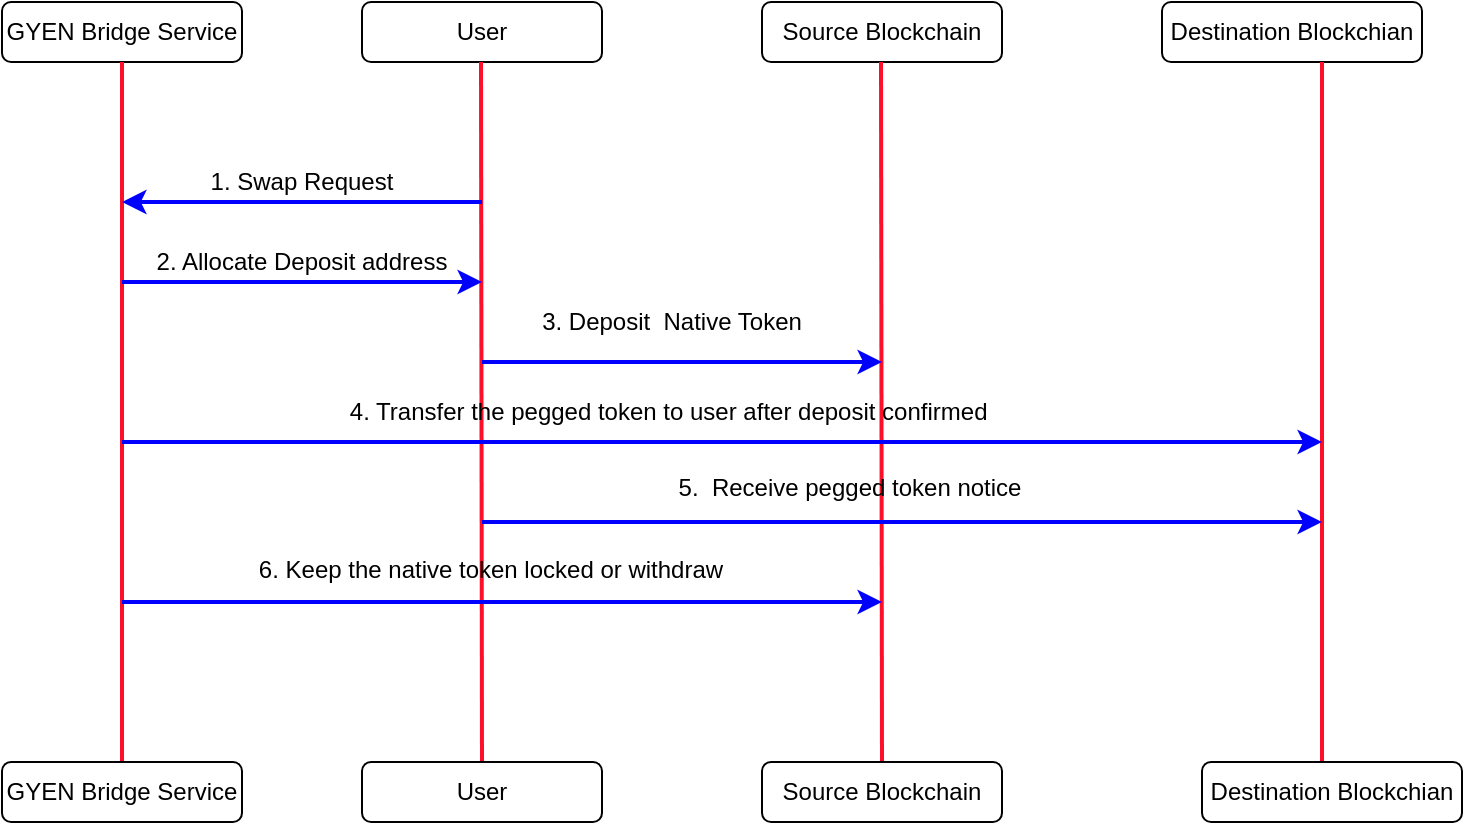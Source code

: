 <mxfile version="12.2.4" pages="1"><diagram id="IWei2GYBsc57AVqLuoWL" name="Page-1"><mxGraphModel dx="788" dy="484" grid="1" gridSize="10" guides="1" tooltips="1" connect="1" arrows="1" fold="1" page="1" pageScale="1" pageWidth="827" pageHeight="1169" math="0" shadow="0"><root><mxCell id="0"/><mxCell id="1" parent="0"/><mxCell id="2" value="GYEN Bridge Service" style="rounded=1;whiteSpace=wrap;html=1;" parent="1" vertex="1"><mxGeometry x="20" y="20" width="120" height="30" as="geometry"/></mxCell><mxCell id="3" value="User" style="rounded=1;whiteSpace=wrap;html=1;" parent="1" vertex="1"><mxGeometry x="200" y="20" width="120" height="30" as="geometry"/></mxCell><mxCell id="4" value="Source Blockchain" style="rounded=1;whiteSpace=wrap;html=1;" parent="1" vertex="1"><mxGeometry x="400" y="20" width="120" height="30" as="geometry"/></mxCell><mxCell id="5" value="Destination Blockchian" style="rounded=1;whiteSpace=wrap;html=1;" parent="1" vertex="1"><mxGeometry x="600" y="20" width="130" height="30" as="geometry"/></mxCell><mxCell id="6" value="" style="endArrow=none;html=1;entryX=0.5;entryY=1;entryDx=0;entryDy=0;strokeWidth=2;strokeColor=#FF0F27;" parent="1" target="2" edge="1"><mxGeometry width="50" height="50" relative="1" as="geometry"><mxPoint x="80" y="400" as="sourcePoint"/><mxPoint x="70" y="70" as="targetPoint"/></mxGeometry></mxCell><mxCell id="7" value="" style="endArrow=none;html=1;entryX=0.5;entryY=1;entryDx=0;entryDy=0;strokeWidth=2;strokeColor=#FF0F27;" parent="1" edge="1"><mxGeometry width="50" height="50" relative="1" as="geometry"><mxPoint x="260" y="400" as="sourcePoint"/><mxPoint x="259.5" y="50" as="targetPoint"/></mxGeometry></mxCell><mxCell id="8" value="" style="endArrow=none;html=1;entryX=0.5;entryY=1;entryDx=0;entryDy=0;strokeWidth=2;strokeColor=#FF0F27;" parent="1" edge="1"><mxGeometry width="50" height="50" relative="1" as="geometry"><mxPoint x="460" y="400" as="sourcePoint"/><mxPoint x="459.5" y="50" as="targetPoint"/></mxGeometry></mxCell><mxCell id="9" value="" style="endArrow=none;html=1;entryX=0.5;entryY=1;entryDx=0;entryDy=0;strokeWidth=2;strokeColor=#FF0F27;" parent="1" edge="1"><mxGeometry width="50" height="50" relative="1" as="geometry"><mxPoint x="680" y="400" as="sourcePoint"/><mxPoint x="680" y="50" as="targetPoint"/></mxGeometry></mxCell><mxCell id="10" value="" style="endArrow=classic;html=1;strokeColor=#0000FF;strokeWidth=2;" parent="1" edge="1"><mxGeometry width="50" height="50" relative="1" as="geometry"><mxPoint x="260" y="120" as="sourcePoint"/><mxPoint x="80" y="120" as="targetPoint"/></mxGeometry></mxCell><mxCell id="11" value="1. Swap Request" style="text;html=1;strokeColor=none;fillColor=none;align=center;verticalAlign=middle;whiteSpace=wrap;rounded=0;" parent="1" vertex="1"><mxGeometry x="110" y="100" width="120" height="20" as="geometry"/></mxCell><mxCell id="12" value="" style="endArrow=classic;html=1;strokeColor=#0000FF;strokeWidth=2;" parent="1" edge="1"><mxGeometry width="50" height="50" relative="1" as="geometry"><mxPoint x="80" y="160" as="sourcePoint"/><mxPoint x="260" y="160" as="targetPoint"/></mxGeometry></mxCell><mxCell id="13" value="2. Allocate Deposit address" style="text;html=1;strokeColor=none;fillColor=none;align=center;verticalAlign=middle;whiteSpace=wrap;rounded=0;" parent="1" vertex="1"><mxGeometry x="95" y="140" width="150" height="20" as="geometry"/></mxCell><mxCell id="16" value="" style="endArrow=classic;html=1;strokeColor=#0000FF;strokeWidth=2;" parent="1" edge="1"><mxGeometry width="50" height="50" relative="1" as="geometry"><mxPoint x="260" y="200" as="sourcePoint"/><mxPoint x="460" y="200" as="targetPoint"/></mxGeometry></mxCell><mxCell id="17" value="3. Deposit&amp;nbsp; Native Token" style="text;html=1;strokeColor=none;fillColor=none;align=center;verticalAlign=middle;whiteSpace=wrap;rounded=0;" parent="1" vertex="1"><mxGeometry x="280" y="170" width="150" height="20" as="geometry"/></mxCell><mxCell id="19" value="" style="endArrow=classic;html=1;strokeColor=#0000FF;strokeWidth=2;" parent="1" edge="1"><mxGeometry width="50" height="50" relative="1" as="geometry"><mxPoint x="80" y="240" as="sourcePoint"/><mxPoint x="680" y="240" as="targetPoint"/></mxGeometry></mxCell><mxCell id="20" value="4. Transfer the pegged token to user after deposit confirmed&amp;nbsp;" style="text;html=1;strokeColor=none;fillColor=none;align=center;verticalAlign=middle;whiteSpace=wrap;rounded=0;" parent="1" vertex="1"><mxGeometry x="150" y="215" width="410" height="20" as="geometry"/></mxCell><mxCell id="22" value="" style="endArrow=classic;html=1;strokeColor=#0000FF;strokeWidth=2;" parent="1" edge="1"><mxGeometry width="50" height="50" relative="1" as="geometry"><mxPoint x="260" y="280" as="sourcePoint"/><mxPoint x="680" y="280" as="targetPoint"/></mxGeometry></mxCell><mxCell id="23" value="5.&amp;nbsp; Receive pegged token notice" style="text;html=1;strokeColor=none;fillColor=none;align=center;verticalAlign=middle;whiteSpace=wrap;rounded=0;" parent="1" vertex="1"><mxGeometry x="338" y="253" width="212" height="20" as="geometry"/></mxCell><mxCell id="25" value="" style="endArrow=classic;html=1;strokeColor=#0000FF;strokeWidth=2;" parent="1" edge="1"><mxGeometry width="50" height="50" relative="1" as="geometry"><mxPoint x="80" y="320" as="sourcePoint"/><mxPoint x="460" y="320" as="targetPoint"/></mxGeometry></mxCell><mxCell id="26" value="6. Keep the native token locked or withdraw" style="text;html=1;strokeColor=none;fillColor=none;align=center;verticalAlign=middle;whiteSpace=wrap;rounded=0;" parent="1" vertex="1"><mxGeometry x="139" y="294" width="251" height="20" as="geometry"/></mxCell><mxCell id="31" value="GYEN Bridge Service" style="rounded=1;whiteSpace=wrap;html=1;" parent="1" vertex="1"><mxGeometry x="20" y="400" width="120" height="30" as="geometry"/></mxCell><mxCell id="32" value="User" style="rounded=1;whiteSpace=wrap;html=1;" parent="1" vertex="1"><mxGeometry x="200" y="400" width="120" height="30" as="geometry"/></mxCell><mxCell id="33" value="Source Blockchain" style="rounded=1;whiteSpace=wrap;html=1;" parent="1" vertex="1"><mxGeometry x="400" y="400" width="120" height="30" as="geometry"/></mxCell><mxCell id="34" value="Destination Blockchian" style="rounded=1;whiteSpace=wrap;html=1;" parent="1" vertex="1"><mxGeometry x="620" y="400" width="130" height="30" as="geometry"/></mxCell></root></mxGraphModel></diagram></mxfile>